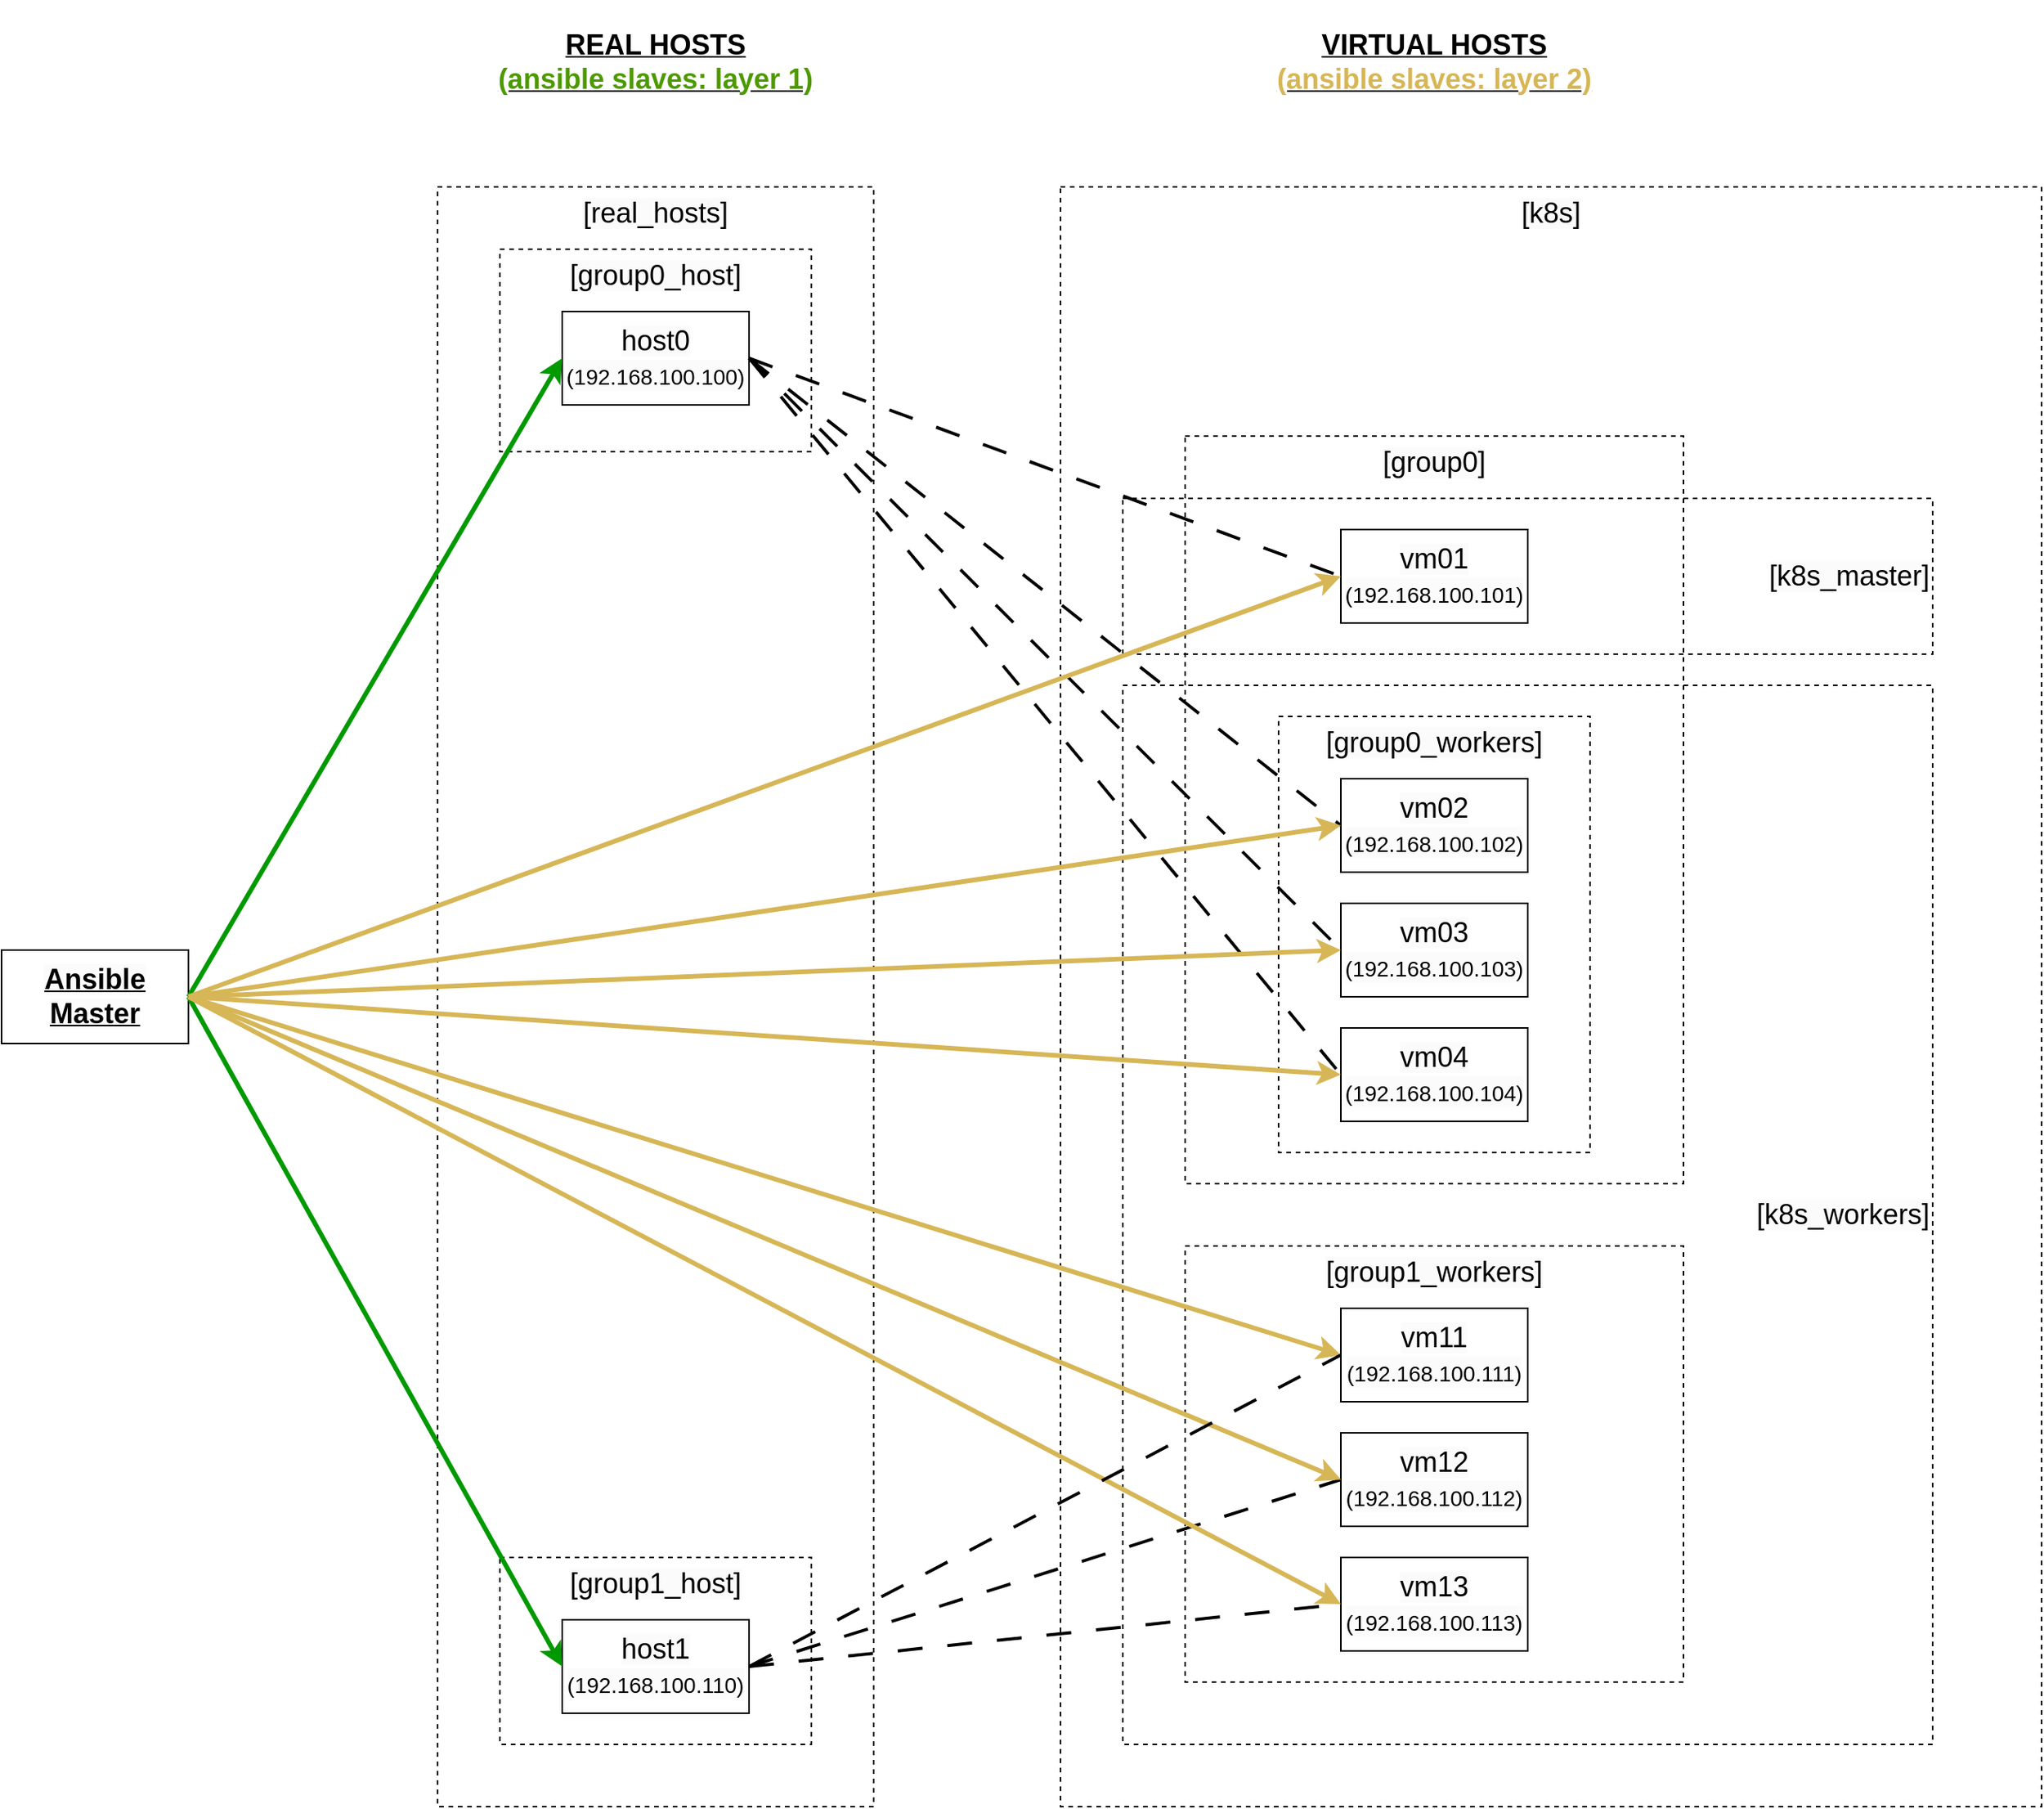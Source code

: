 <mxfile version="28.0.6">
  <diagram name="Page-1" id="LjpuXKsQf6eKVIElH1V-">
    <mxGraphModel dx="1678" dy="1993" grid="1" gridSize="10" guides="1" tooltips="1" connect="1" arrows="1" fold="1" page="1" pageScale="1" pageWidth="850" pageHeight="1100" math="0" shadow="0">
      <root>
        <mxCell id="0" />
        <mxCell id="1" parent="0" />
        <mxCell id="mbn3e6iZ19--HT8J6tYk-29" value="&lt;span style=&quot;background-color: rgb(251, 251, 251);&quot;&gt;[k8s]&lt;/span&gt;" style="rounded=0;whiteSpace=wrap;html=1;dashed=1;fillColor=none;verticalAlign=top;align=center;fontSize=18;" parent="1" vertex="1">
          <mxGeometry x="680" y="-120" width="630" height="1040" as="geometry" />
        </mxCell>
        <mxCell id="mbn3e6iZ19--HT8J6tYk-26" value="&lt;span style=&quot;background-color: rgb(251, 251, 251);&quot;&gt;[k8s_workers]&lt;/span&gt;" style="rounded=0;whiteSpace=wrap;html=1;dashed=1;fillColor=none;verticalAlign=middle;align=right;fontSize=18;" parent="1" vertex="1">
          <mxGeometry x="720" y="200" width="520" height="680" as="geometry" />
        </mxCell>
        <mxCell id="mbn3e6iZ19--HT8J6tYk-18" value="&lt;span style=&quot;background-color: rgb(251, 251, 251);&quot;&gt;[group1_workers]&lt;/span&gt;" style="rounded=0;whiteSpace=wrap;html=1;dashed=1;fillColor=none;verticalAlign=top;fontSize=18;" parent="1" vertex="1">
          <mxGeometry x="760" y="560" width="320" height="280" as="geometry" />
        </mxCell>
        <mxCell id="mbn3e6iZ19--HT8J6tYk-15" value="&lt;span style=&quot;background-color: rgb(251, 251, 251);&quot;&gt;[group0]&lt;/span&gt;" style="rounded=0;whiteSpace=wrap;html=1;dashed=1;fillColor=none;verticalAlign=top;fontSize=18;" parent="1" vertex="1">
          <mxGeometry x="760" y="40" width="320" height="480" as="geometry" />
        </mxCell>
        <mxCell id="mbn3e6iZ19--HT8J6tYk-14" value="&lt;span style=&quot;background-color: rgb(251, 251, 251);&quot;&gt;[group0_workers]&lt;/span&gt;" style="rounded=0;whiteSpace=wrap;html=1;dashed=1;fillColor=none;verticalAlign=top;fontSize=18;" parent="1" vertex="1">
          <mxGeometry x="820" y="220" width="200" height="280" as="geometry" />
        </mxCell>
        <mxCell id="mbn3e6iZ19--HT8J6tYk-13" value="&lt;span style=&quot;background-color: rgb(251, 251, 251);&quot;&gt;[k8s_master]&lt;/span&gt;" style="rounded=0;whiteSpace=wrap;html=1;dashed=1;fillColor=none;verticalAlign=middle;align=right;fontSize=18;" parent="1" vertex="1">
          <mxGeometry x="720" y="80" width="520" height="100" as="geometry" />
        </mxCell>
        <mxCell id="mbn3e6iZ19--HT8J6tYk-8" value="&lt;span style=&quot;background-color: rgb(251, 251, 251);&quot;&gt;[real_hosts]&lt;/span&gt;" style="rounded=0;whiteSpace=wrap;html=1;dashed=1;fillColor=none;verticalAlign=top;fontSize=18;" parent="1" vertex="1">
          <mxGeometry x="280" y="-120" width="280" height="1040" as="geometry" />
        </mxCell>
        <mxCell id="mbn3e6iZ19--HT8J6tYk-5" value="&lt;span style=&quot;background-color: rgb(251, 251, 251);&quot;&gt;[group1_host]&lt;/span&gt;" style="rounded=0;whiteSpace=wrap;html=1;dashed=1;fillColor=none;verticalAlign=top;fontSize=18;" parent="1" vertex="1">
          <mxGeometry x="320" y="760" width="200" height="120" as="geometry" />
        </mxCell>
        <mxCell id="mbn3e6iZ19--HT8J6tYk-4" value="&lt;span style=&quot;background-color: rgb(251, 251, 251);&quot;&gt;[group0_host]&lt;/span&gt;" style="rounded=0;whiteSpace=wrap;html=1;dashed=1;fillColor=none;verticalAlign=top;fontSize=18;" parent="1" vertex="1">
          <mxGeometry x="320" y="-80" width="200" height="130" as="geometry" />
        </mxCell>
        <mxCell id="mbn3e6iZ19--HT8J6tYk-1" value="&lt;span style=&quot;background-color: rgb(251, 251, 251);&quot;&gt;Ansible Master&lt;/span&gt;" style="rounded=0;whiteSpace=wrap;html=1;fontSize=18;fontStyle=5" parent="1" vertex="1">
          <mxGeometry y="370" width="120" height="60" as="geometry" />
        </mxCell>
        <mxCell id="mbn3e6iZ19--HT8J6tYk-2" value="&lt;span style=&quot;background-color: rgb(251, 251, 251);&quot;&gt;host0&lt;/span&gt;&lt;div&gt;&lt;span style=&quot;background-color: rgb(251, 251, 251);&quot;&gt;&lt;font style=&quot;font-size: 14px;&quot;&gt;(192.168.100.100)&lt;/font&gt;&lt;/span&gt;&lt;/div&gt;" style="rounded=0;whiteSpace=wrap;html=1;fontSize=18;" parent="1" vertex="1">
          <mxGeometry x="360" y="-40" width="120" height="60" as="geometry" />
        </mxCell>
        <mxCell id="mbn3e6iZ19--HT8J6tYk-3" value="&lt;span style=&quot;background-color: rgb(251, 251, 251);&quot;&gt;host1&lt;/span&gt;&lt;div&gt;&lt;span style=&quot;background-color: rgb(251, 251, 251);&quot;&gt;&lt;font style=&quot;font-size: 14px;&quot;&gt;(192.168.100.110)&lt;/font&gt;&lt;/span&gt;&lt;/div&gt;" style="rounded=0;whiteSpace=wrap;html=1;fontSize=18;" parent="1" vertex="1">
          <mxGeometry x="360" y="800" width="120" height="60" as="geometry" />
        </mxCell>
        <mxCell id="mbn3e6iZ19--HT8J6tYk-6" value="" style="endArrow=classic;html=1;rounded=0;entryX=0;entryY=0.5;entryDx=0;entryDy=0;exitX=1;exitY=0.5;exitDx=0;exitDy=0;strokeWidth=3;strokeColor=#009900;" parent="1" source="mbn3e6iZ19--HT8J6tYk-1" target="mbn3e6iZ19--HT8J6tYk-2" edge="1">
          <mxGeometry width="50" height="50" relative="1" as="geometry">
            <mxPoint x="420" y="470" as="sourcePoint" />
            <mxPoint x="470" y="420" as="targetPoint" />
          </mxGeometry>
        </mxCell>
        <mxCell id="mbn3e6iZ19--HT8J6tYk-7" value="" style="endArrow=classic;html=1;rounded=0;entryX=0;entryY=0.5;entryDx=0;entryDy=0;exitX=1;exitY=0.5;exitDx=0;exitDy=0;strokeWidth=3;strokeColor=#009900;" parent="1" source="mbn3e6iZ19--HT8J6tYk-1" target="mbn3e6iZ19--HT8J6tYk-3" edge="1">
          <mxGeometry width="50" height="50" relative="1" as="geometry">
            <mxPoint x="250" y="550" as="sourcePoint" />
            <mxPoint x="400" y="380" as="targetPoint" />
          </mxGeometry>
        </mxCell>
        <mxCell id="mbn3e6iZ19--HT8J6tYk-9" value="&lt;span style=&quot;background-color: rgb(251, 251, 251);&quot;&gt;vm01&lt;/span&gt;&lt;div&gt;&lt;span style=&quot;background-color: rgb(251, 251, 251);&quot;&gt;&lt;font style=&quot;font-size: 14px;&quot;&gt;(192.168.100.101)&lt;/font&gt;&lt;/span&gt;&lt;/div&gt;" style="rounded=0;whiteSpace=wrap;html=1;fontSize=18;" parent="1" vertex="1">
          <mxGeometry x="860" y="100" width="120" height="60" as="geometry" />
        </mxCell>
        <mxCell id="mbn3e6iZ19--HT8J6tYk-10" value="&lt;span style=&quot;background-color: rgb(251, 251, 251);&quot;&gt;vm02&lt;/span&gt;&lt;div&gt;&lt;span style=&quot;background-color: rgb(251, 251, 251);&quot;&gt;&lt;font style=&quot;font-size: 14px;&quot;&gt;(192.168.100.102)&lt;/font&gt;&lt;/span&gt;&lt;/div&gt;" style="rounded=0;whiteSpace=wrap;html=1;fontSize=18;" parent="1" vertex="1">
          <mxGeometry x="860" y="260" width="120" height="60" as="geometry" />
        </mxCell>
        <mxCell id="mbn3e6iZ19--HT8J6tYk-11" value="&lt;span style=&quot;background-color: rgb(251, 251, 251);&quot;&gt;vm03&lt;/span&gt;&lt;div&gt;&lt;span style=&quot;background-color: rgb(251, 251, 251);&quot;&gt;&lt;font style=&quot;font-size: 14px;&quot;&gt;(192.168.100.103)&lt;/font&gt;&lt;/span&gt;&lt;/div&gt;" style="rounded=0;whiteSpace=wrap;html=1;fontSize=18;" parent="1" vertex="1">
          <mxGeometry x="860" y="340" width="120" height="60" as="geometry" />
        </mxCell>
        <mxCell id="mbn3e6iZ19--HT8J6tYk-12" value="&lt;span style=&quot;background-color: rgb(251, 251, 251);&quot;&gt;vm04&lt;/span&gt;&lt;div&gt;&lt;span style=&quot;background-color: rgb(251, 251, 251);&quot;&gt;&lt;font style=&quot;font-size: 14px;&quot;&gt;(192.168.100.104)&lt;/font&gt;&lt;/span&gt;&lt;/div&gt;" style="rounded=0;whiteSpace=wrap;html=1;fontSize=18;" parent="1" vertex="1">
          <mxGeometry x="860" y="420" width="120" height="60" as="geometry" />
        </mxCell>
        <mxCell id="mbn3e6iZ19--HT8J6tYk-16" value="&lt;span style=&quot;background-color: rgb(251, 251, 251);&quot;&gt;vm12&lt;/span&gt;&lt;div&gt;&lt;span style=&quot;background-color: rgb(251, 251, 251);&quot;&gt;&lt;font style=&quot;font-size: 14px;&quot;&gt;(192.168.100.112)&lt;/font&gt;&lt;/span&gt;&lt;/div&gt;" style="rounded=0;whiteSpace=wrap;html=1;fontSize=18;" parent="1" vertex="1">
          <mxGeometry x="860" y="680" width="120" height="60" as="geometry" />
        </mxCell>
        <mxCell id="mbn3e6iZ19--HT8J6tYk-17" value="&lt;span style=&quot;background-color: rgb(251, 251, 251);&quot;&gt;vm13&lt;/span&gt;&lt;div&gt;&lt;span style=&quot;background-color: rgb(251, 251, 251);&quot;&gt;&lt;font style=&quot;font-size: 14px;&quot;&gt;(192.168.100.113)&lt;/font&gt;&lt;/span&gt;&lt;/div&gt;" style="rounded=0;whiteSpace=wrap;html=1;fontSize=18;" parent="1" vertex="1">
          <mxGeometry x="860" y="760" width="120" height="60" as="geometry" />
        </mxCell>
        <mxCell id="mbn3e6iZ19--HT8J6tYk-20" value="" style="endArrow=none;dashed=1;html=1;strokeWidth=2;rounded=0;entryX=0;entryY=0.5;entryDx=0;entryDy=0;exitX=1;exitY=0.5;exitDx=0;exitDy=0;dashPattern=8 8;" parent="1" source="mbn3e6iZ19--HT8J6tYk-3" target="mbn3e6iZ19--HT8J6tYk-16" edge="1">
          <mxGeometry width="50" height="50" relative="1" as="geometry">
            <mxPoint x="630" y="720" as="sourcePoint" />
            <mxPoint x="650" y="660" as="targetPoint" />
          </mxGeometry>
        </mxCell>
        <mxCell id="mbn3e6iZ19--HT8J6tYk-21" value="" style="endArrow=none;dashed=1;html=1;dashPattern=8 8;strokeWidth=2;rounded=0;entryX=0;entryY=0.5;entryDx=0;entryDy=0;exitX=1;exitY=0.5;exitDx=0;exitDy=0;" parent="1" source="mbn3e6iZ19--HT8J6tYk-3" target="mbn3e6iZ19--HT8J6tYk-17" edge="1">
          <mxGeometry width="50" height="50" relative="1" as="geometry">
            <mxPoint x="490" y="840" as="sourcePoint" />
            <mxPoint x="770" y="660" as="targetPoint" />
          </mxGeometry>
        </mxCell>
        <mxCell id="mbn3e6iZ19--HT8J6tYk-22" value="" style="endArrow=none;dashed=1;html=1;strokeWidth=2;rounded=0;entryX=0;entryY=0.5;entryDx=0;entryDy=0;exitX=1;exitY=0.5;exitDx=0;exitDy=0;dashPattern=8 8;" parent="1" source="mbn3e6iZ19--HT8J6tYk-2" target="mbn3e6iZ19--HT8J6tYk-9" edge="1">
          <mxGeometry width="50" height="50" relative="1" as="geometry">
            <mxPoint x="350" y="435" as="sourcePoint" />
            <mxPoint x="630" y="255" as="targetPoint" />
          </mxGeometry>
        </mxCell>
        <mxCell id="mbn3e6iZ19--HT8J6tYk-23" value="" style="endArrow=none;dashed=1;html=1;strokeWidth=2;rounded=0;entryX=0;entryY=0.5;entryDx=0;entryDy=0;exitX=1;exitY=0.5;exitDx=0;exitDy=0;dashPattern=8 8;" parent="1" source="mbn3e6iZ19--HT8J6tYk-2" target="mbn3e6iZ19--HT8J6tYk-10" edge="1">
          <mxGeometry width="50" height="50" relative="1" as="geometry">
            <mxPoint x="380" y="120" as="sourcePoint" />
            <mxPoint x="660" y="280" as="targetPoint" />
          </mxGeometry>
        </mxCell>
        <mxCell id="mbn3e6iZ19--HT8J6tYk-24" value="" style="endArrow=none;dashed=1;html=1;strokeWidth=2;rounded=0;entryX=0;entryY=0.5;entryDx=0;entryDy=0;exitX=1;exitY=0.5;exitDx=0;exitDy=0;dashPattern=8 8;" parent="1" source="mbn3e6iZ19--HT8J6tYk-2" target="mbn3e6iZ19--HT8J6tYk-11" edge="1">
          <mxGeometry width="50" height="50" relative="1" as="geometry">
            <mxPoint x="340" y="130" as="sourcePoint" />
            <mxPoint x="620" y="410" as="targetPoint" />
          </mxGeometry>
        </mxCell>
        <mxCell id="mbn3e6iZ19--HT8J6tYk-25" value="" style="endArrow=none;dashed=1;html=1;strokeWidth=2;rounded=0;entryX=0;entryY=0.5;entryDx=0;entryDy=0;dashPattern=8 8;" parent="1" target="mbn3e6iZ19--HT8J6tYk-12" edge="1">
          <mxGeometry width="50" height="50" relative="1" as="geometry">
            <mxPoint x="480" y="-10" as="sourcePoint" />
            <mxPoint x="710" y="420" as="targetPoint" />
          </mxGeometry>
        </mxCell>
        <mxCell id="mbn3e6iZ19--HT8J6tYk-27" value="REAL HOSTS&lt;div&gt;&lt;font style=&quot;color: rgb(77, 153, 0);&quot;&gt;(ansible slaves: layer 1)&lt;/font&gt;&lt;/div&gt;" style="text;html=1;align=center;verticalAlign=middle;whiteSpace=wrap;rounded=0;fontStyle=5;fontSize=18;" parent="1" vertex="1">
          <mxGeometry x="280" y="-240" width="280" height="80" as="geometry" />
        </mxCell>
        <mxCell id="mbn3e6iZ19--HT8J6tYk-28" value="VIRTUAL HOSTS&lt;div&gt;&lt;font style=&quot;color: rgb(214, 182, 86);&quot;&gt;(ansible slaves: layer 2)&lt;/font&gt;&lt;/div&gt;" style="text;html=1;align=center;verticalAlign=middle;whiteSpace=wrap;rounded=0;fontSize=18;fontStyle=5" parent="1" vertex="1">
          <mxGeometry x="760" y="-240" width="320" height="80" as="geometry" />
        </mxCell>
        <mxCell id="mbn3e6iZ19--HT8J6tYk-30" value="" style="endArrow=classic;html=1;rounded=0;entryX=0;entryY=0.5;entryDx=0;entryDy=0;exitX=1;exitY=0.5;exitDx=0;exitDy=0;fillColor=#fff2cc;strokeColor=#d6b656;gradientColor=#ffd966;strokeWidth=3;" parent="1" source="mbn3e6iZ19--HT8J6tYk-1" target="mbn3e6iZ19--HT8J6tYk-9" edge="1">
          <mxGeometry width="50" height="50" relative="1" as="geometry">
            <mxPoint x="210" y="530" as="sourcePoint" />
            <mxPoint x="450" y="120" as="targetPoint" />
          </mxGeometry>
        </mxCell>
        <mxCell id="mbn3e6iZ19--HT8J6tYk-31" value="" style="endArrow=classic;html=1;rounded=0;entryX=0;entryY=0.5;entryDx=0;entryDy=0;exitX=1;exitY=0.5;exitDx=0;exitDy=0;fillColor=#fff2cc;strokeColor=#d6b656;gradientColor=#ffd966;strokeWidth=3;" parent="1" source="mbn3e6iZ19--HT8J6tYk-1" target="mbn3e6iZ19--HT8J6tYk-10" edge="1">
          <mxGeometry width="50" height="50" relative="1" as="geometry">
            <mxPoint x="130" y="410" as="sourcePoint" />
            <mxPoint x="870" y="140" as="targetPoint" />
          </mxGeometry>
        </mxCell>
        <mxCell id="mbn3e6iZ19--HT8J6tYk-32" value="" style="endArrow=classic;html=1;rounded=0;entryX=0;entryY=0.5;entryDx=0;entryDy=0;exitX=1;exitY=0.5;exitDx=0;exitDy=0;fillColor=#fff2cc;strokeColor=#d6b656;gradientColor=#ffd966;strokeWidth=3;" parent="1" source="mbn3e6iZ19--HT8J6tYk-1" target="mbn3e6iZ19--HT8J6tYk-11" edge="1">
          <mxGeometry width="50" height="50" relative="1" as="geometry">
            <mxPoint x="130" y="410" as="sourcePoint" />
            <mxPoint x="870" y="300" as="targetPoint" />
          </mxGeometry>
        </mxCell>
        <mxCell id="mbn3e6iZ19--HT8J6tYk-33" value="" style="endArrow=classic;html=1;rounded=0;entryX=0;entryY=0.5;entryDx=0;entryDy=0;exitX=1;exitY=0.5;exitDx=0;exitDy=0;fillColor=#fff2cc;strokeColor=#d6b656;gradientColor=#ffd966;strokeWidth=3;" parent="1" source="mbn3e6iZ19--HT8J6tYk-1" target="mbn3e6iZ19--HT8J6tYk-12" edge="1">
          <mxGeometry width="50" height="50" relative="1" as="geometry">
            <mxPoint x="130" y="410" as="sourcePoint" />
            <mxPoint x="870" y="380" as="targetPoint" />
          </mxGeometry>
        </mxCell>
        <mxCell id="mbn3e6iZ19--HT8J6tYk-35" value="" style="endArrow=classic;html=1;rounded=0;entryX=0;entryY=0.5;entryDx=0;entryDy=0;exitX=1;exitY=0.5;exitDx=0;exitDy=0;fillColor=#fff2cc;strokeColor=#d6b656;gradientColor=#ffd966;strokeWidth=3;" parent="1" source="mbn3e6iZ19--HT8J6tYk-1" target="mbn3e6iZ19--HT8J6tYk-16" edge="1">
          <mxGeometry width="50" height="50" relative="1" as="geometry">
            <mxPoint x="130" y="410" as="sourcePoint" />
            <mxPoint x="870" y="460" as="targetPoint" />
          </mxGeometry>
        </mxCell>
        <mxCell id="mbn3e6iZ19--HT8J6tYk-36" value="" style="endArrow=classic;html=1;rounded=0;entryX=0;entryY=0.5;entryDx=0;entryDy=0;exitX=1;exitY=0.5;exitDx=0;exitDy=0;fillColor=#fff2cc;strokeColor=#d6b656;gradientColor=#ffd966;strokeWidth=3;" parent="1" source="mbn3e6iZ19--HT8J6tYk-1" target="mbn3e6iZ19--HT8J6tYk-17" edge="1">
          <mxGeometry width="50" height="50" relative="1" as="geometry">
            <mxPoint x="130" y="410" as="sourcePoint" />
            <mxPoint x="870" y="700" as="targetPoint" />
          </mxGeometry>
        </mxCell>
        <mxCell id="KpM06ng55vrix_jSKVn0-2" value="&lt;span style=&quot;background-color: rgb(251, 251, 251);&quot;&gt;vm11&lt;/span&gt;&lt;div&gt;&lt;span style=&quot;background-color: rgb(251, 251, 251);&quot;&gt;&lt;font style=&quot;font-size: 14px;&quot;&gt;(192.168.100.111)&lt;/font&gt;&lt;/span&gt;&lt;/div&gt;" style="rounded=0;whiteSpace=wrap;html=1;fontSize=18;" vertex="1" parent="1">
          <mxGeometry x="860" y="600" width="120" height="60" as="geometry" />
        </mxCell>
        <mxCell id="KpM06ng55vrix_jSKVn0-4" value="" style="endArrow=classic;html=1;rounded=0;entryX=0;entryY=0.5;entryDx=0;entryDy=0;fillColor=#fff2cc;strokeColor=#d6b656;gradientColor=#ffd966;strokeWidth=3;" edge="1" parent="1" target="KpM06ng55vrix_jSKVn0-2">
          <mxGeometry width="50" height="50" relative="1" as="geometry">
            <mxPoint x="120" y="400" as="sourcePoint" />
            <mxPoint x="1430" y="900" as="targetPoint" />
          </mxGeometry>
        </mxCell>
        <mxCell id="KpM06ng55vrix_jSKVn0-5" value="" style="endArrow=none;dashed=1;html=1;strokeWidth=2;rounded=0;entryX=0;entryY=0.5;entryDx=0;entryDy=0;dashPattern=8 8;" edge="1" parent="1" target="KpM06ng55vrix_jSKVn0-2">
          <mxGeometry width="50" height="50" relative="1" as="geometry">
            <mxPoint x="480" y="830" as="sourcePoint" />
            <mxPoint x="1020" y="770" as="targetPoint" />
          </mxGeometry>
        </mxCell>
      </root>
    </mxGraphModel>
  </diagram>
</mxfile>
